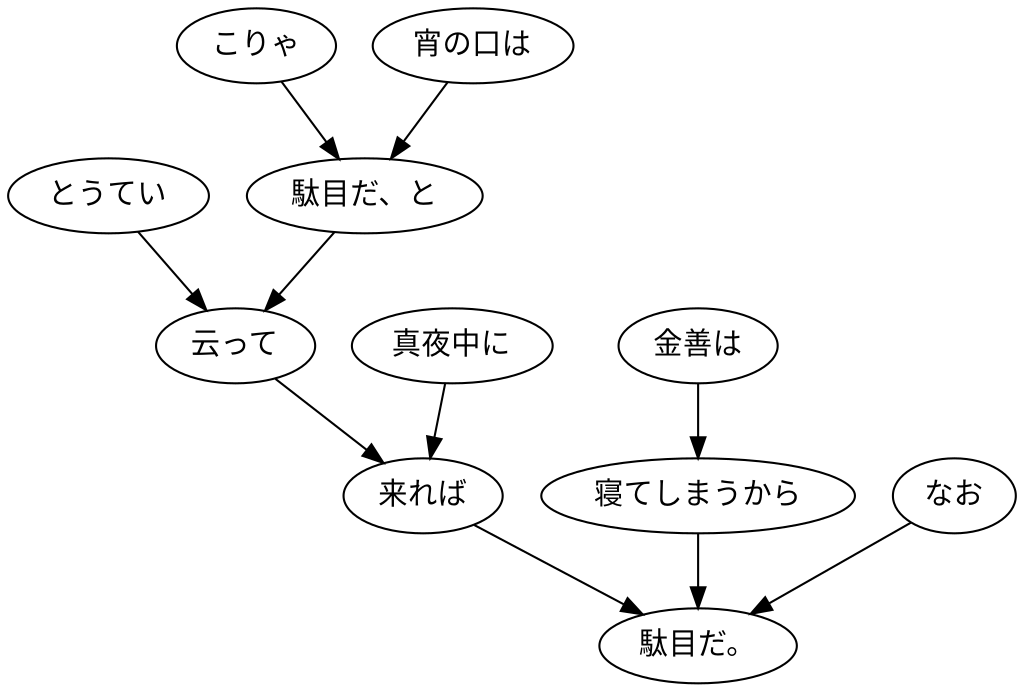 digraph graph8066 {
	node0 [label="とうてい"];
	node1 [label="こりゃ"];
	node2 [label="宵の口は"];
	node3 [label="駄目だ、と"];
	node4 [label="云って"];
	node5 [label="真夜中に"];
	node6 [label="来れば"];
	node7 [label="金善は"];
	node8 [label="寝てしまうから"];
	node9 [label="なお"];
	node10 [label="駄目だ。"];
	node0 -> node4;
	node1 -> node3;
	node2 -> node3;
	node3 -> node4;
	node4 -> node6;
	node5 -> node6;
	node6 -> node10;
	node7 -> node8;
	node8 -> node10;
	node9 -> node10;
}
